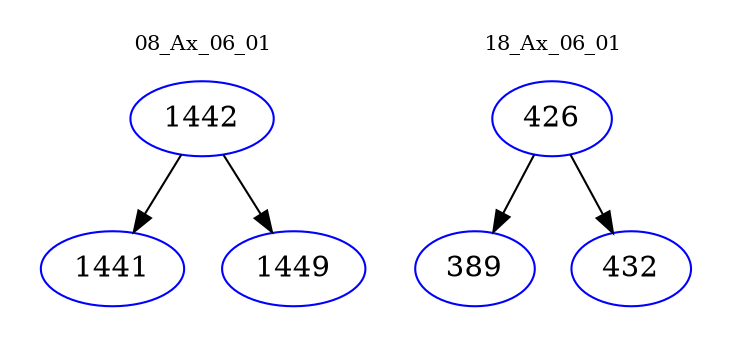 digraph{
subgraph cluster_0 {
color = white
label = "08_Ax_06_01";
fontsize=10;
T0_1442 [label="1442", color="blue"]
T0_1442 -> T0_1441 [color="black"]
T0_1441 [label="1441", color="blue"]
T0_1442 -> T0_1449 [color="black"]
T0_1449 [label="1449", color="blue"]
}
subgraph cluster_1 {
color = white
label = "18_Ax_06_01";
fontsize=10;
T1_426 [label="426", color="blue"]
T1_426 -> T1_389 [color="black"]
T1_389 [label="389", color="blue"]
T1_426 -> T1_432 [color="black"]
T1_432 [label="432", color="blue"]
}
}
